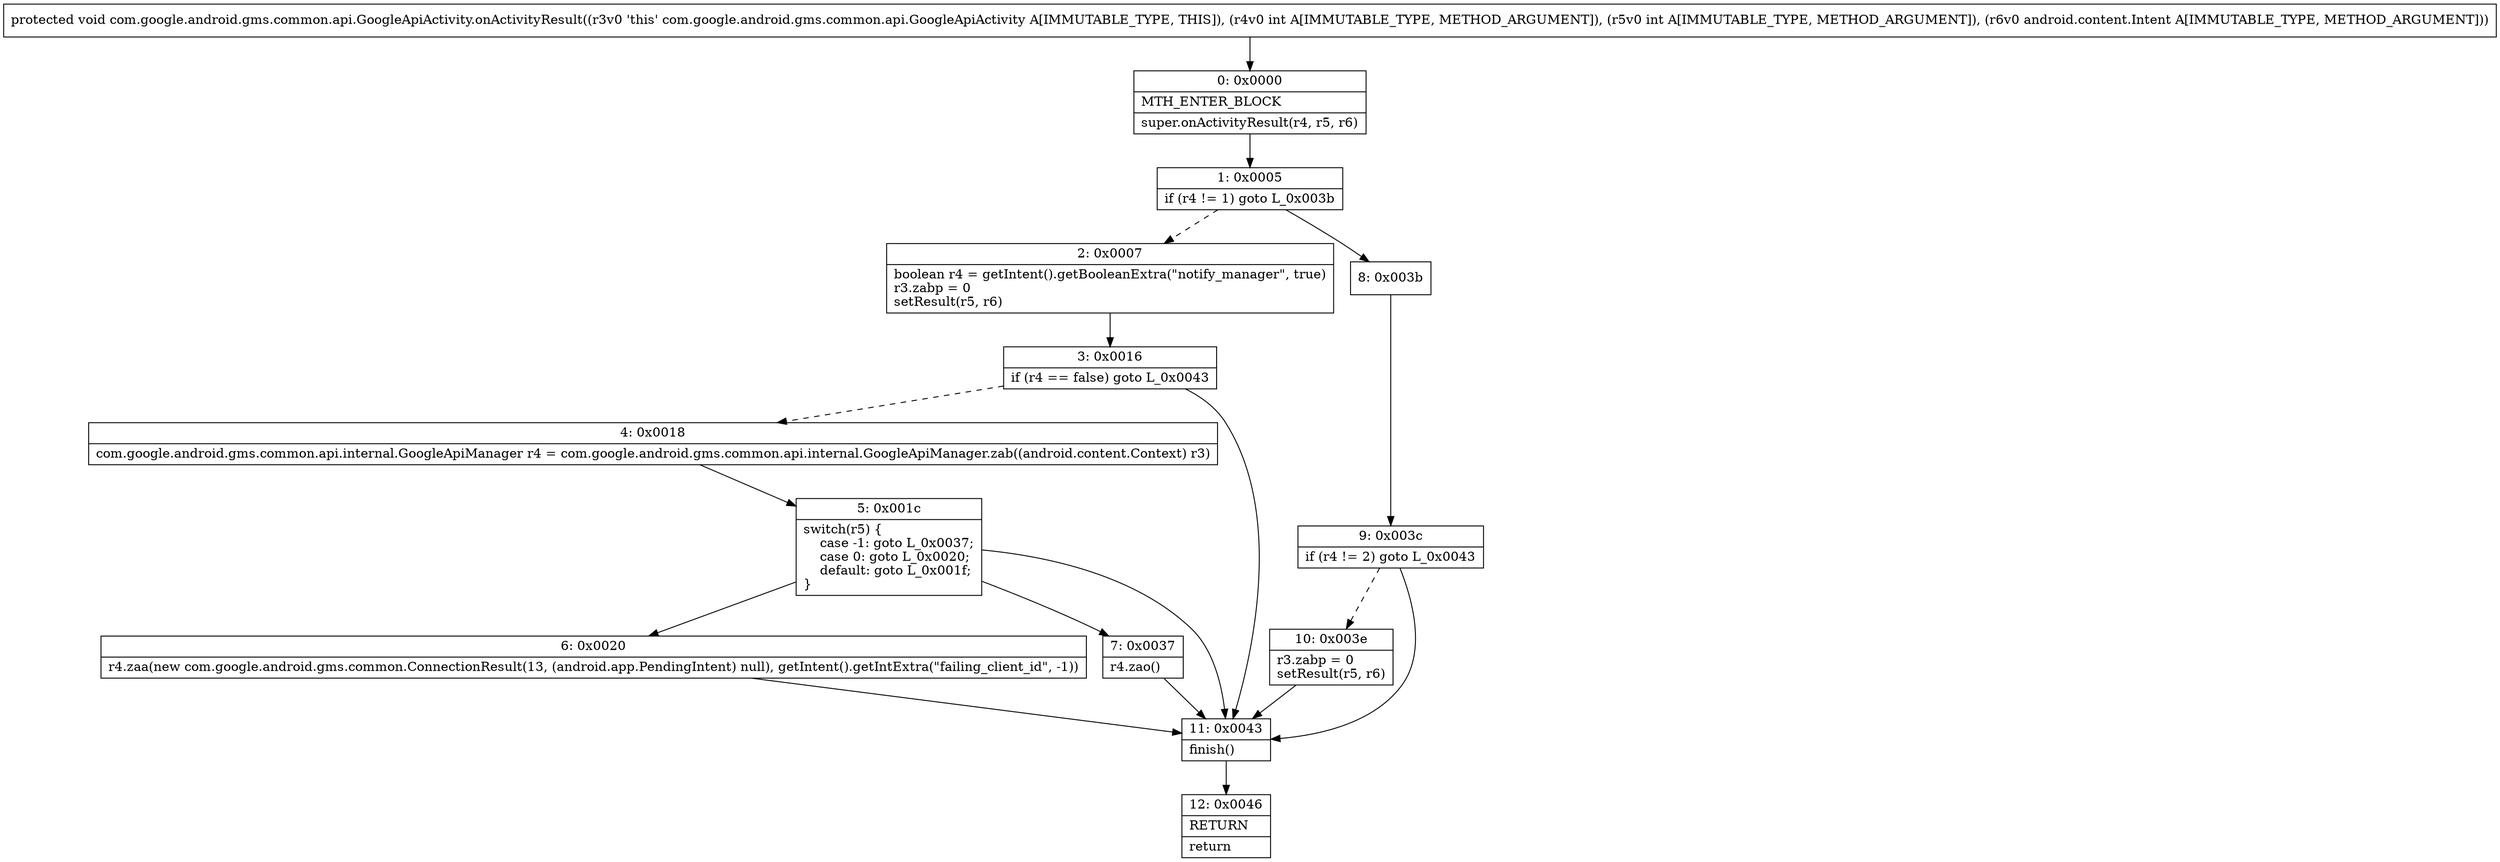 digraph "CFG forcom.google.android.gms.common.api.GoogleApiActivity.onActivityResult(IILandroid\/content\/Intent;)V" {
Node_0 [shape=record,label="{0\:\ 0x0000|MTH_ENTER_BLOCK\l|super.onActivityResult(r4, r5, r6)\l}"];
Node_1 [shape=record,label="{1\:\ 0x0005|if (r4 != 1) goto L_0x003b\l}"];
Node_2 [shape=record,label="{2\:\ 0x0007|boolean r4 = getIntent().getBooleanExtra(\"notify_manager\", true)\lr3.zabp = 0\lsetResult(r5, r6)\l}"];
Node_3 [shape=record,label="{3\:\ 0x0016|if (r4 == false) goto L_0x0043\l}"];
Node_4 [shape=record,label="{4\:\ 0x0018|com.google.android.gms.common.api.internal.GoogleApiManager r4 = com.google.android.gms.common.api.internal.GoogleApiManager.zab((android.content.Context) r3)\l}"];
Node_5 [shape=record,label="{5\:\ 0x001c|switch(r5) \{\l    case \-1: goto L_0x0037;\l    case 0: goto L_0x0020;\l    default: goto L_0x001f;\l\}\l}"];
Node_6 [shape=record,label="{6\:\ 0x0020|r4.zaa(new com.google.android.gms.common.ConnectionResult(13, (android.app.PendingIntent) null), getIntent().getIntExtra(\"failing_client_id\", \-1))\l}"];
Node_7 [shape=record,label="{7\:\ 0x0037|r4.zao()\l}"];
Node_8 [shape=record,label="{8\:\ 0x003b}"];
Node_9 [shape=record,label="{9\:\ 0x003c|if (r4 != 2) goto L_0x0043\l}"];
Node_10 [shape=record,label="{10\:\ 0x003e|r3.zabp = 0\lsetResult(r5, r6)\l}"];
Node_11 [shape=record,label="{11\:\ 0x0043|finish()\l}"];
Node_12 [shape=record,label="{12\:\ 0x0046|RETURN\l|return\l}"];
MethodNode[shape=record,label="{protected void com.google.android.gms.common.api.GoogleApiActivity.onActivityResult((r3v0 'this' com.google.android.gms.common.api.GoogleApiActivity A[IMMUTABLE_TYPE, THIS]), (r4v0 int A[IMMUTABLE_TYPE, METHOD_ARGUMENT]), (r5v0 int A[IMMUTABLE_TYPE, METHOD_ARGUMENT]), (r6v0 android.content.Intent A[IMMUTABLE_TYPE, METHOD_ARGUMENT])) }"];
MethodNode -> Node_0;
Node_0 -> Node_1;
Node_1 -> Node_2[style=dashed];
Node_1 -> Node_8;
Node_2 -> Node_3;
Node_3 -> Node_4[style=dashed];
Node_3 -> Node_11;
Node_4 -> Node_5;
Node_5 -> Node_6;
Node_5 -> Node_7;
Node_5 -> Node_11;
Node_6 -> Node_11;
Node_7 -> Node_11;
Node_8 -> Node_9;
Node_9 -> Node_10[style=dashed];
Node_9 -> Node_11;
Node_10 -> Node_11;
Node_11 -> Node_12;
}

